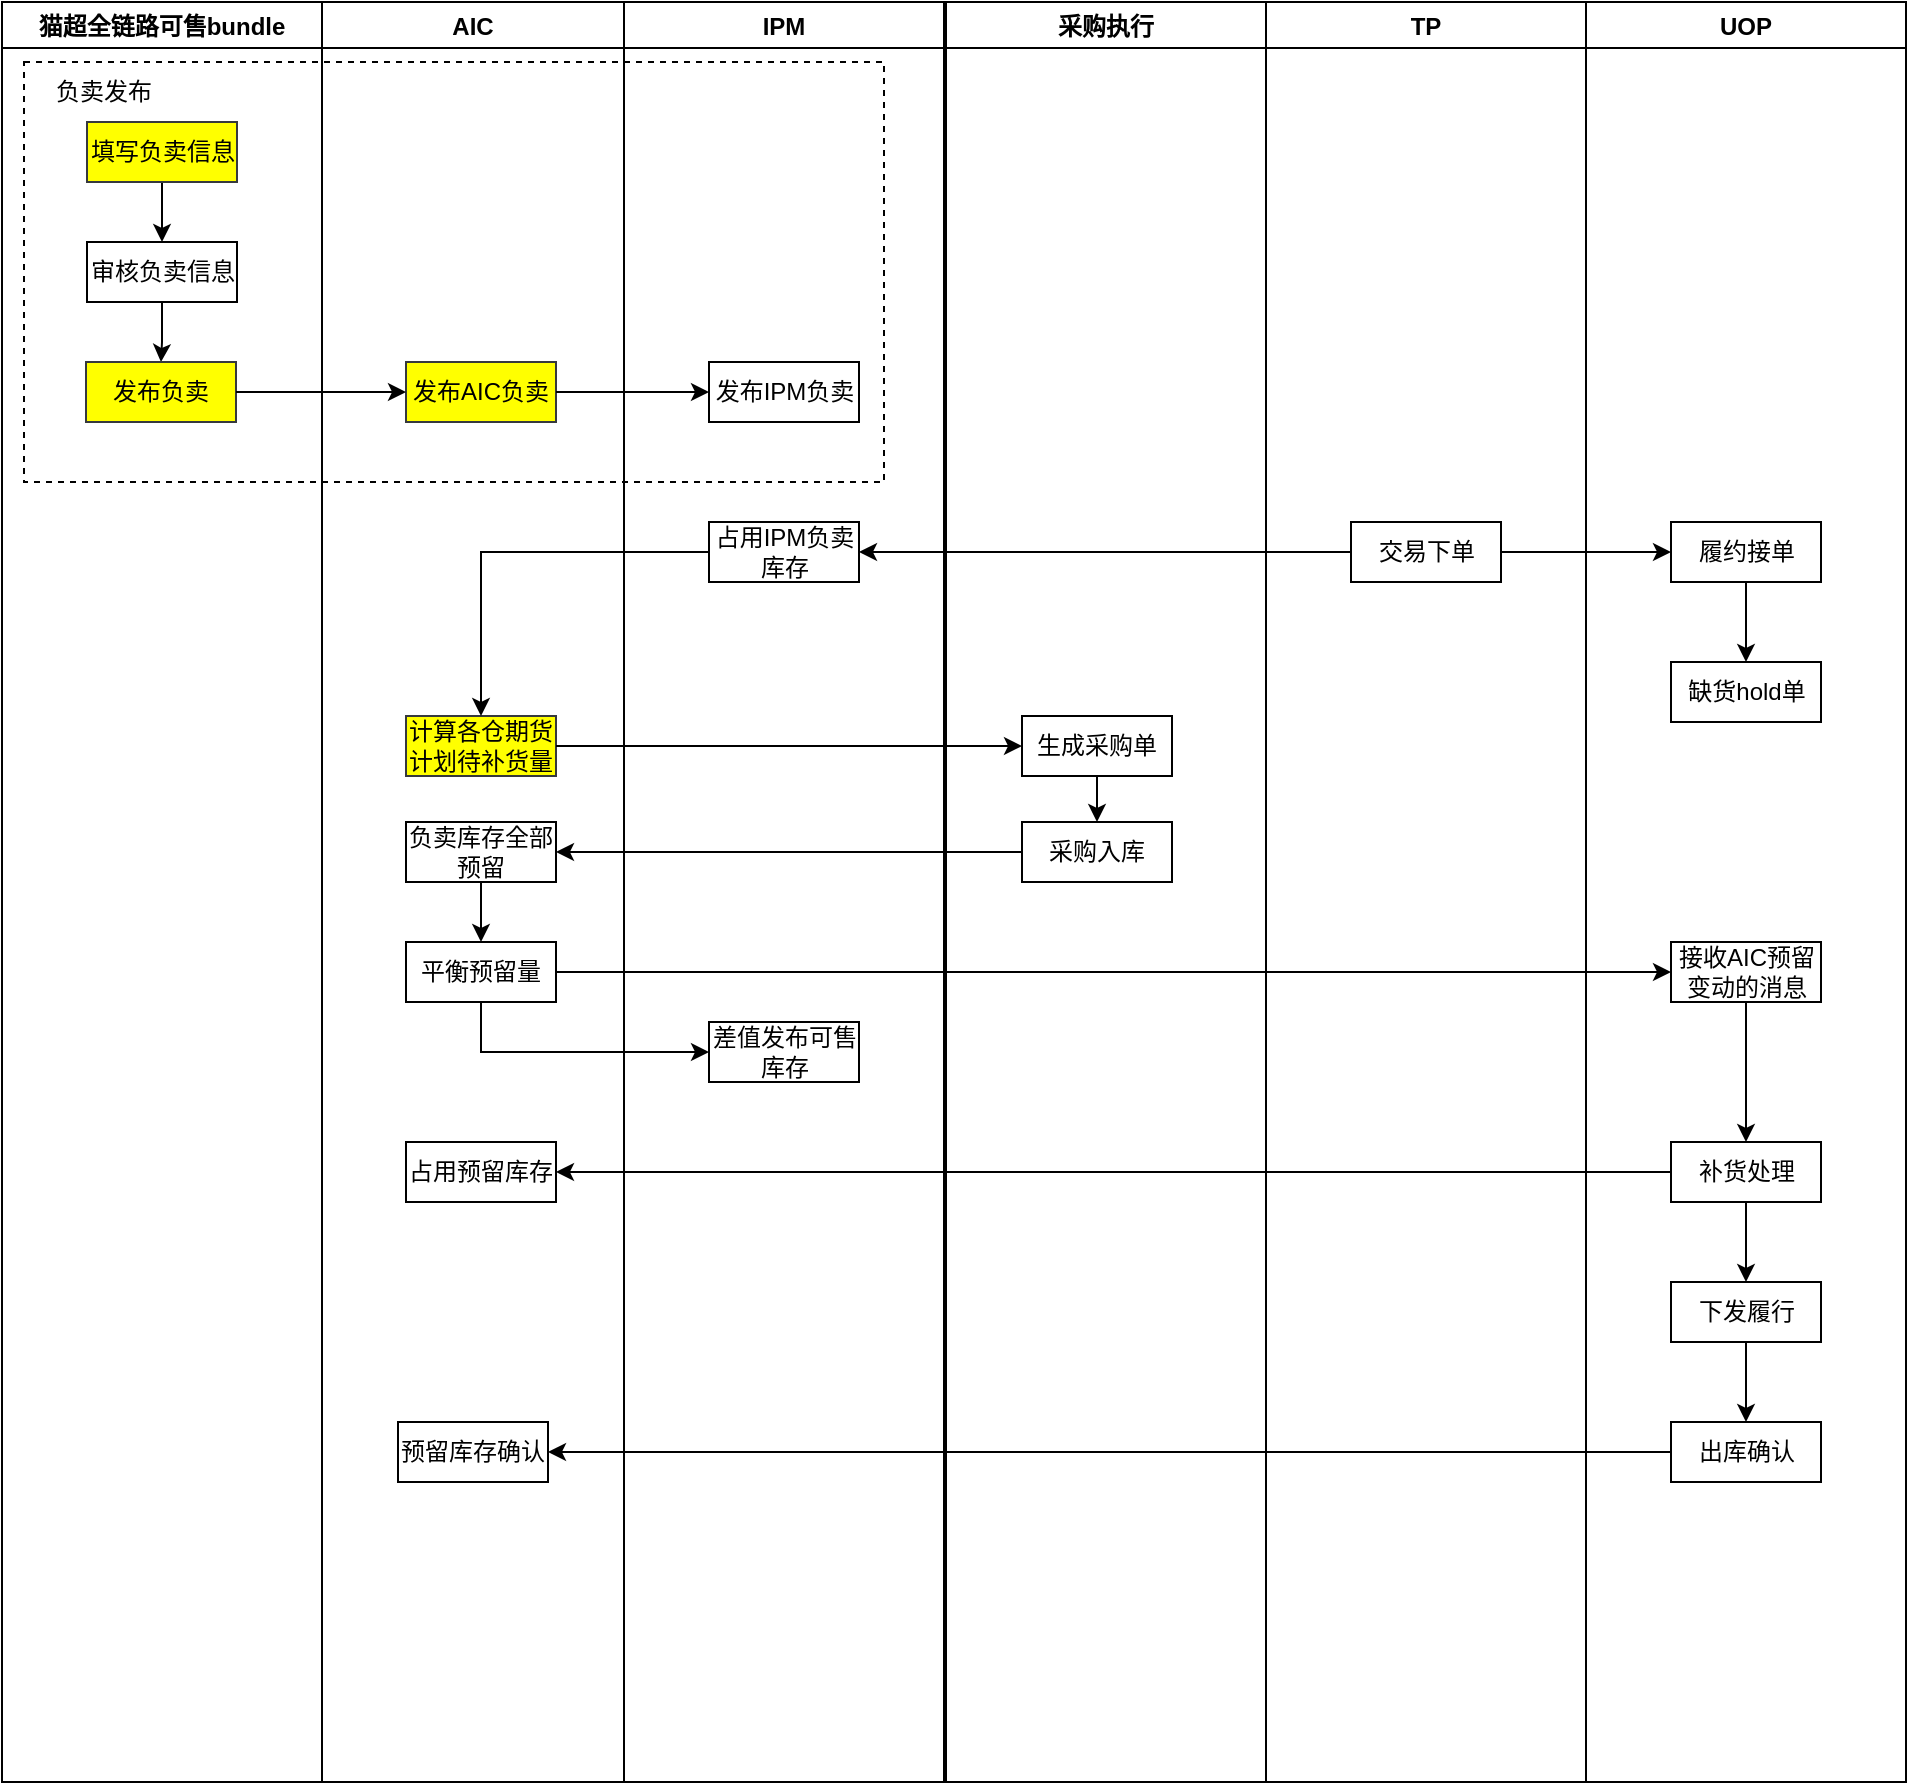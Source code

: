 <mxfile version="16.5.6" type="github">
  <diagram name="Page-1" id="e7e014a7-5840-1c2e-5031-d8a46d1fe8dd">
    <mxGraphModel dx="1298" dy="696" grid="1" gridSize="10" guides="1" tooltips="1" connect="1" arrows="1" fold="1" page="1" pageScale="1" pageWidth="4681" pageHeight="3300" background="none" math="0" shadow="0">
      <root>
        <mxCell id="0" />
        <mxCell id="1" parent="0" />
        <mxCell id="2Rd2rmzqAi-p8BPYmMrB-163" value="" style="rounded=0;whiteSpace=wrap;html=1;dashed=1;" vertex="1" parent="1">
          <mxGeometry x="90" y="170" width="430" height="210" as="geometry" />
        </mxCell>
        <mxCell id="2Rd2rmzqAi-p8BPYmMrB-45" value="AIC" style="swimlane;startSize=23;" vertex="1" parent="1">
          <mxGeometry x="239" y="140" width="151" height="890" as="geometry" />
        </mxCell>
        <mxCell id="2Rd2rmzqAi-p8BPYmMrB-85" value="发布AIC负卖" style="rounded=0;whiteSpace=wrap;html=1;fillColor=#FFFF00;strokeColor=#36393d;" vertex="1" parent="2Rd2rmzqAi-p8BPYmMrB-45">
          <mxGeometry x="42" y="180" width="75" height="30" as="geometry" />
        </mxCell>
        <mxCell id="2Rd2rmzqAi-p8BPYmMrB-100" value="计算各仓期货计划待补货量" style="rounded=0;whiteSpace=wrap;html=1;fillColor=#FFFF00;strokeColor=#36393d;" vertex="1" parent="2Rd2rmzqAi-p8BPYmMrB-45">
          <mxGeometry x="42" y="357" width="75" height="30" as="geometry" />
        </mxCell>
        <mxCell id="2Rd2rmzqAi-p8BPYmMrB-160" style="edgeStyle=orthogonalEdgeStyle;rounded=0;orthogonalLoop=1;jettySize=auto;html=1;exitX=0.5;exitY=1;exitDx=0;exitDy=0;entryX=0.5;entryY=0;entryDx=0;entryDy=0;" edge="1" parent="2Rd2rmzqAi-p8BPYmMrB-45" source="2Rd2rmzqAi-p8BPYmMrB-106" target="2Rd2rmzqAi-p8BPYmMrB-121">
          <mxGeometry relative="1" as="geometry" />
        </mxCell>
        <mxCell id="2Rd2rmzqAi-p8BPYmMrB-106" value="负卖库存全部预留" style="rounded=0;whiteSpace=wrap;html=1;" vertex="1" parent="2Rd2rmzqAi-p8BPYmMrB-45">
          <mxGeometry x="42" y="410" width="75" height="30" as="geometry" />
        </mxCell>
        <mxCell id="2Rd2rmzqAi-p8BPYmMrB-121" value="平衡预留量" style="rounded=0;whiteSpace=wrap;html=1;" vertex="1" parent="2Rd2rmzqAi-p8BPYmMrB-45">
          <mxGeometry x="42" y="470" width="75" height="30" as="geometry" />
        </mxCell>
        <mxCell id="2Rd2rmzqAi-p8BPYmMrB-137" value="占用预留库存" style="rounded=0;whiteSpace=wrap;html=1;" vertex="1" parent="2Rd2rmzqAi-p8BPYmMrB-45">
          <mxGeometry x="42" y="570" width="75" height="30" as="geometry" />
        </mxCell>
        <mxCell id="2Rd2rmzqAi-p8BPYmMrB-155" value="预留库存确认" style="rounded=0;whiteSpace=wrap;html=1;" vertex="1" parent="2Rd2rmzqAi-p8BPYmMrB-45">
          <mxGeometry x="38" y="710" width="75" height="30" as="geometry" />
        </mxCell>
        <mxCell id="2Rd2rmzqAi-p8BPYmMrB-49" value="UOP" style="swimlane;startSize=23;" vertex="1" parent="1">
          <mxGeometry x="871" y="140" width="160" height="890" as="geometry" />
        </mxCell>
        <mxCell id="2Rd2rmzqAi-p8BPYmMrB-98" style="edgeStyle=orthogonalEdgeStyle;rounded=0;orthogonalLoop=1;jettySize=auto;html=1;exitX=0.5;exitY=1;exitDx=0;exitDy=0;entryX=0.5;entryY=0;entryDx=0;entryDy=0;" edge="1" parent="2Rd2rmzqAi-p8BPYmMrB-49" source="2Rd2rmzqAi-p8BPYmMrB-89" target="2Rd2rmzqAi-p8BPYmMrB-90">
          <mxGeometry relative="1" as="geometry" />
        </mxCell>
        <mxCell id="2Rd2rmzqAi-p8BPYmMrB-89" value="履约接单" style="rounded=0;whiteSpace=wrap;html=1;" vertex="1" parent="2Rd2rmzqAi-p8BPYmMrB-49">
          <mxGeometry x="42.5" y="260" width="75" height="30" as="geometry" />
        </mxCell>
        <mxCell id="2Rd2rmzqAi-p8BPYmMrB-90" value="缺货hold单" style="rounded=0;whiteSpace=wrap;html=1;" vertex="1" parent="2Rd2rmzqAi-p8BPYmMrB-49">
          <mxGeometry x="42.5" y="330" width="75" height="30" as="geometry" />
        </mxCell>
        <mxCell id="2Rd2rmzqAi-p8BPYmMrB-128" style="edgeStyle=orthogonalEdgeStyle;rounded=0;orthogonalLoop=1;jettySize=auto;html=1;exitX=0.5;exitY=1;exitDx=0;exitDy=0;entryX=0.5;entryY=0;entryDx=0;entryDy=0;" edge="1" parent="2Rd2rmzqAi-p8BPYmMrB-49" source="2Rd2rmzqAi-p8BPYmMrB-124" target="2Rd2rmzqAi-p8BPYmMrB-126">
          <mxGeometry relative="1" as="geometry" />
        </mxCell>
        <mxCell id="2Rd2rmzqAi-p8BPYmMrB-124" value="接收AIC预留变动的消息" style="rounded=0;whiteSpace=wrap;html=1;" vertex="1" parent="2Rd2rmzqAi-p8BPYmMrB-49">
          <mxGeometry x="42.5" y="470" width="75" height="30" as="geometry" />
        </mxCell>
        <mxCell id="2Rd2rmzqAi-p8BPYmMrB-140" style="edgeStyle=orthogonalEdgeStyle;rounded=0;orthogonalLoop=1;jettySize=auto;html=1;exitX=0.5;exitY=1;exitDx=0;exitDy=0;entryX=0.5;entryY=0;entryDx=0;entryDy=0;" edge="1" parent="2Rd2rmzqAi-p8BPYmMrB-49" source="2Rd2rmzqAi-p8BPYmMrB-126" target="2Rd2rmzqAi-p8BPYmMrB-139">
          <mxGeometry relative="1" as="geometry" />
        </mxCell>
        <mxCell id="2Rd2rmzqAi-p8BPYmMrB-126" value="补货处理" style="rounded=0;whiteSpace=wrap;html=1;" vertex="1" parent="2Rd2rmzqAi-p8BPYmMrB-49">
          <mxGeometry x="42.5" y="570" width="75" height="30" as="geometry" />
        </mxCell>
        <mxCell id="2Rd2rmzqAi-p8BPYmMrB-161" style="edgeStyle=orthogonalEdgeStyle;rounded=0;orthogonalLoop=1;jettySize=auto;html=1;exitX=0.5;exitY=1;exitDx=0;exitDy=0;entryX=0.5;entryY=0;entryDx=0;entryDy=0;" edge="1" parent="2Rd2rmzqAi-p8BPYmMrB-49" source="2Rd2rmzqAi-p8BPYmMrB-139" target="2Rd2rmzqAi-p8BPYmMrB-154">
          <mxGeometry relative="1" as="geometry" />
        </mxCell>
        <mxCell id="2Rd2rmzqAi-p8BPYmMrB-139" value="下发履行" style="rounded=0;whiteSpace=wrap;html=1;" vertex="1" parent="2Rd2rmzqAi-p8BPYmMrB-49">
          <mxGeometry x="42.5" y="640" width="75" height="30" as="geometry" />
        </mxCell>
        <mxCell id="2Rd2rmzqAi-p8BPYmMrB-154" value="出库确认" style="rounded=0;whiteSpace=wrap;html=1;" vertex="1" parent="2Rd2rmzqAi-p8BPYmMrB-49">
          <mxGeometry x="42.5" y="710" width="75" height="30" as="geometry" />
        </mxCell>
        <mxCell id="2Rd2rmzqAi-p8BPYmMrB-77" value="猫超全链路可售bundle" style="swimlane;" vertex="1" parent="1">
          <mxGeometry x="79" y="140" width="160" height="890" as="geometry" />
        </mxCell>
        <mxCell id="2Rd2rmzqAi-p8BPYmMrB-82" style="edgeStyle=orthogonalEdgeStyle;rounded=0;orthogonalLoop=1;jettySize=auto;html=1;exitX=0.5;exitY=1;exitDx=0;exitDy=0;entryX=0.5;entryY=0;entryDx=0;entryDy=0;" edge="1" parent="2Rd2rmzqAi-p8BPYmMrB-77" source="2Rd2rmzqAi-p8BPYmMrB-79" target="2Rd2rmzqAi-p8BPYmMrB-80">
          <mxGeometry relative="1" as="geometry" />
        </mxCell>
        <mxCell id="2Rd2rmzqAi-p8BPYmMrB-79" value="填写负卖信息" style="rounded=0;whiteSpace=wrap;html=1;fillColor=#FFFF00;strokeColor=#36393d;" vertex="1" parent="2Rd2rmzqAi-p8BPYmMrB-77">
          <mxGeometry x="42.5" y="60" width="75" height="30" as="geometry" />
        </mxCell>
        <mxCell id="2Rd2rmzqAi-p8BPYmMrB-83" style="edgeStyle=orthogonalEdgeStyle;rounded=0;orthogonalLoop=1;jettySize=auto;html=1;exitX=0.5;exitY=1;exitDx=0;exitDy=0;" edge="1" parent="2Rd2rmzqAi-p8BPYmMrB-77" source="2Rd2rmzqAi-p8BPYmMrB-80" target="2Rd2rmzqAi-p8BPYmMrB-81">
          <mxGeometry relative="1" as="geometry" />
        </mxCell>
        <mxCell id="2Rd2rmzqAi-p8BPYmMrB-80" value="审核负卖信息" style="rounded=0;whiteSpace=wrap;html=1;" vertex="1" parent="2Rd2rmzqAi-p8BPYmMrB-77">
          <mxGeometry x="42.5" y="120" width="75" height="30" as="geometry" />
        </mxCell>
        <mxCell id="2Rd2rmzqAi-p8BPYmMrB-81" value="发布负卖" style="rounded=0;whiteSpace=wrap;html=1;fillColor=#FFFF00;strokeColor=#36393d;" vertex="1" parent="2Rd2rmzqAi-p8BPYmMrB-77">
          <mxGeometry x="42" y="180" width="75" height="30" as="geometry" />
        </mxCell>
        <mxCell id="2Rd2rmzqAi-p8BPYmMrB-164" value="负卖发布" style="text;html=1;strokeColor=none;fillColor=none;align=center;verticalAlign=middle;whiteSpace=wrap;rounded=0;dashed=1;" vertex="1" parent="2Rd2rmzqAi-p8BPYmMrB-77">
          <mxGeometry x="21" y="30" width="60" height="30" as="geometry" />
        </mxCell>
        <mxCell id="2Rd2rmzqAi-p8BPYmMrB-41" value="TP" style="swimlane;" vertex="1" parent="1">
          <mxGeometry x="711" y="140" width="160" height="890" as="geometry" />
        </mxCell>
        <mxCell id="2Rd2rmzqAi-p8BPYmMrB-56" value="交易下单" style="rounded=0;whiteSpace=wrap;html=1;" vertex="1" parent="2Rd2rmzqAi-p8BPYmMrB-41">
          <mxGeometry x="42.5" y="260" width="75" height="30" as="geometry" />
        </mxCell>
        <mxCell id="2Rd2rmzqAi-p8BPYmMrB-78" value="IPM" style="swimlane;" vertex="1" parent="1">
          <mxGeometry x="390" y="140" width="160" height="890" as="geometry" />
        </mxCell>
        <mxCell id="2Rd2rmzqAi-p8BPYmMrB-86" value="发布IPM负卖" style="rounded=0;whiteSpace=wrap;html=1;" vertex="1" parent="2Rd2rmzqAi-p8BPYmMrB-78">
          <mxGeometry x="42.5" y="180" width="75" height="30" as="geometry" />
        </mxCell>
        <mxCell id="2Rd2rmzqAi-p8BPYmMrB-95" value="占用IPM负卖库存" style="rounded=0;whiteSpace=wrap;html=1;" vertex="1" parent="2Rd2rmzqAi-p8BPYmMrB-78">
          <mxGeometry x="42.5" y="260" width="75" height="30" as="geometry" />
        </mxCell>
        <mxCell id="2Rd2rmzqAi-p8BPYmMrB-110" value="差值发布可售库存" style="rounded=0;whiteSpace=wrap;html=1;" vertex="1" parent="2Rd2rmzqAi-p8BPYmMrB-78">
          <mxGeometry x="42.5" y="510" width="75" height="30" as="geometry" />
        </mxCell>
        <mxCell id="2Rd2rmzqAi-p8BPYmMrB-87" style="edgeStyle=orthogonalEdgeStyle;rounded=0;orthogonalLoop=1;jettySize=auto;html=1;exitX=1;exitY=0.5;exitDx=0;exitDy=0;entryX=0;entryY=0.5;entryDx=0;entryDy=0;" edge="1" parent="1" source="2Rd2rmzqAi-p8BPYmMrB-81" target="2Rd2rmzqAi-p8BPYmMrB-85">
          <mxGeometry relative="1" as="geometry" />
        </mxCell>
        <mxCell id="2Rd2rmzqAi-p8BPYmMrB-88" style="edgeStyle=orthogonalEdgeStyle;rounded=0;orthogonalLoop=1;jettySize=auto;html=1;exitX=1;exitY=0.5;exitDx=0;exitDy=0;entryX=0;entryY=0.5;entryDx=0;entryDy=0;" edge="1" parent="1" source="2Rd2rmzqAi-p8BPYmMrB-85" target="2Rd2rmzqAi-p8BPYmMrB-86">
          <mxGeometry relative="1" as="geometry" />
        </mxCell>
        <mxCell id="2Rd2rmzqAi-p8BPYmMrB-91" value="采购执行" style="swimlane;" vertex="1" parent="1">
          <mxGeometry x="551" y="140" width="160" height="890" as="geometry" />
        </mxCell>
        <mxCell id="2Rd2rmzqAi-p8BPYmMrB-105" style="edgeStyle=orthogonalEdgeStyle;rounded=0;orthogonalLoop=1;jettySize=auto;html=1;exitX=0.5;exitY=1;exitDx=0;exitDy=0;entryX=0.5;entryY=0;entryDx=0;entryDy=0;" edge="1" parent="2Rd2rmzqAi-p8BPYmMrB-91" source="2Rd2rmzqAi-p8BPYmMrB-92" target="2Rd2rmzqAi-p8BPYmMrB-104">
          <mxGeometry relative="1" as="geometry" />
        </mxCell>
        <mxCell id="2Rd2rmzqAi-p8BPYmMrB-92" value="生成采购单" style="rounded=0;whiteSpace=wrap;html=1;" vertex="1" parent="2Rd2rmzqAi-p8BPYmMrB-91">
          <mxGeometry x="38" y="357" width="75" height="30" as="geometry" />
        </mxCell>
        <mxCell id="2Rd2rmzqAi-p8BPYmMrB-104" value="采购入库" style="rounded=0;whiteSpace=wrap;html=1;" vertex="1" parent="2Rd2rmzqAi-p8BPYmMrB-91">
          <mxGeometry x="38" y="410" width="75" height="30" as="geometry" />
        </mxCell>
        <mxCell id="2Rd2rmzqAi-p8BPYmMrB-96" style="edgeStyle=orthogonalEdgeStyle;rounded=0;orthogonalLoop=1;jettySize=auto;html=1;exitX=0;exitY=0.5;exitDx=0;exitDy=0;entryX=1;entryY=0.5;entryDx=0;entryDy=0;" edge="1" parent="1" source="2Rd2rmzqAi-p8BPYmMrB-56" target="2Rd2rmzqAi-p8BPYmMrB-95">
          <mxGeometry relative="1" as="geometry" />
        </mxCell>
        <mxCell id="2Rd2rmzqAi-p8BPYmMrB-97" style="edgeStyle=orthogonalEdgeStyle;rounded=0;orthogonalLoop=1;jettySize=auto;html=1;exitX=1;exitY=0.5;exitDx=0;exitDy=0;entryX=0;entryY=0.5;entryDx=0;entryDy=0;" edge="1" parent="1" source="2Rd2rmzqAi-p8BPYmMrB-56" target="2Rd2rmzqAi-p8BPYmMrB-89">
          <mxGeometry relative="1" as="geometry" />
        </mxCell>
        <mxCell id="2Rd2rmzqAi-p8BPYmMrB-102" style="edgeStyle=orthogonalEdgeStyle;rounded=0;orthogonalLoop=1;jettySize=auto;html=1;exitX=0;exitY=0.5;exitDx=0;exitDy=0;entryX=0.5;entryY=0;entryDx=0;entryDy=0;" edge="1" parent="1" source="2Rd2rmzqAi-p8BPYmMrB-95" target="2Rd2rmzqAi-p8BPYmMrB-100">
          <mxGeometry relative="1" as="geometry" />
        </mxCell>
        <mxCell id="2Rd2rmzqAi-p8BPYmMrB-107" style="edgeStyle=orthogonalEdgeStyle;rounded=0;orthogonalLoop=1;jettySize=auto;html=1;exitX=0;exitY=0.5;exitDx=0;exitDy=0;entryX=1;entryY=0.5;entryDx=0;entryDy=0;" edge="1" parent="1" source="2Rd2rmzqAi-p8BPYmMrB-104" target="2Rd2rmzqAi-p8BPYmMrB-106">
          <mxGeometry relative="1" as="geometry" />
        </mxCell>
        <mxCell id="2Rd2rmzqAi-p8BPYmMrB-120" style="edgeStyle=orthogonalEdgeStyle;rounded=0;orthogonalLoop=1;jettySize=auto;html=1;exitX=0.5;exitY=1;exitDx=0;exitDy=0;entryX=0;entryY=0.5;entryDx=0;entryDy=0;" edge="1" parent="1" source="2Rd2rmzqAi-p8BPYmMrB-121" target="2Rd2rmzqAi-p8BPYmMrB-110">
          <mxGeometry relative="1" as="geometry">
            <mxPoint x="408.5" y="732" as="sourcePoint" />
          </mxGeometry>
        </mxCell>
        <mxCell id="2Rd2rmzqAi-p8BPYmMrB-123" style="edgeStyle=orthogonalEdgeStyle;rounded=0;orthogonalLoop=1;jettySize=auto;html=1;exitX=1;exitY=0.5;exitDx=0;exitDy=0;entryX=0;entryY=0.5;entryDx=0;entryDy=0;" edge="1" parent="1" source="2Rd2rmzqAi-p8BPYmMrB-100" target="2Rd2rmzqAi-p8BPYmMrB-92">
          <mxGeometry relative="1" as="geometry" />
        </mxCell>
        <mxCell id="2Rd2rmzqAi-p8BPYmMrB-125" style="edgeStyle=orthogonalEdgeStyle;rounded=0;orthogonalLoop=1;jettySize=auto;html=1;exitX=1;exitY=0.5;exitDx=0;exitDy=0;entryX=0;entryY=0.5;entryDx=0;entryDy=0;" edge="1" parent="1" source="2Rd2rmzqAi-p8BPYmMrB-121" target="2Rd2rmzqAi-p8BPYmMrB-124">
          <mxGeometry relative="1" as="geometry" />
        </mxCell>
        <mxCell id="2Rd2rmzqAi-p8BPYmMrB-138" style="edgeStyle=orthogonalEdgeStyle;rounded=0;orthogonalLoop=1;jettySize=auto;html=1;exitX=0;exitY=0.5;exitDx=0;exitDy=0;entryX=1;entryY=0.5;entryDx=0;entryDy=0;" edge="1" parent="1" source="2Rd2rmzqAi-p8BPYmMrB-126" target="2Rd2rmzqAi-p8BPYmMrB-137">
          <mxGeometry relative="1" as="geometry" />
        </mxCell>
        <mxCell id="2Rd2rmzqAi-p8BPYmMrB-159" style="edgeStyle=orthogonalEdgeStyle;rounded=0;orthogonalLoop=1;jettySize=auto;html=1;exitX=0;exitY=0.5;exitDx=0;exitDy=0;entryX=1;entryY=0.5;entryDx=0;entryDy=0;" edge="1" parent="1" source="2Rd2rmzqAi-p8BPYmMrB-154" target="2Rd2rmzqAi-p8BPYmMrB-155">
          <mxGeometry relative="1" as="geometry" />
        </mxCell>
      </root>
    </mxGraphModel>
  </diagram>
</mxfile>
